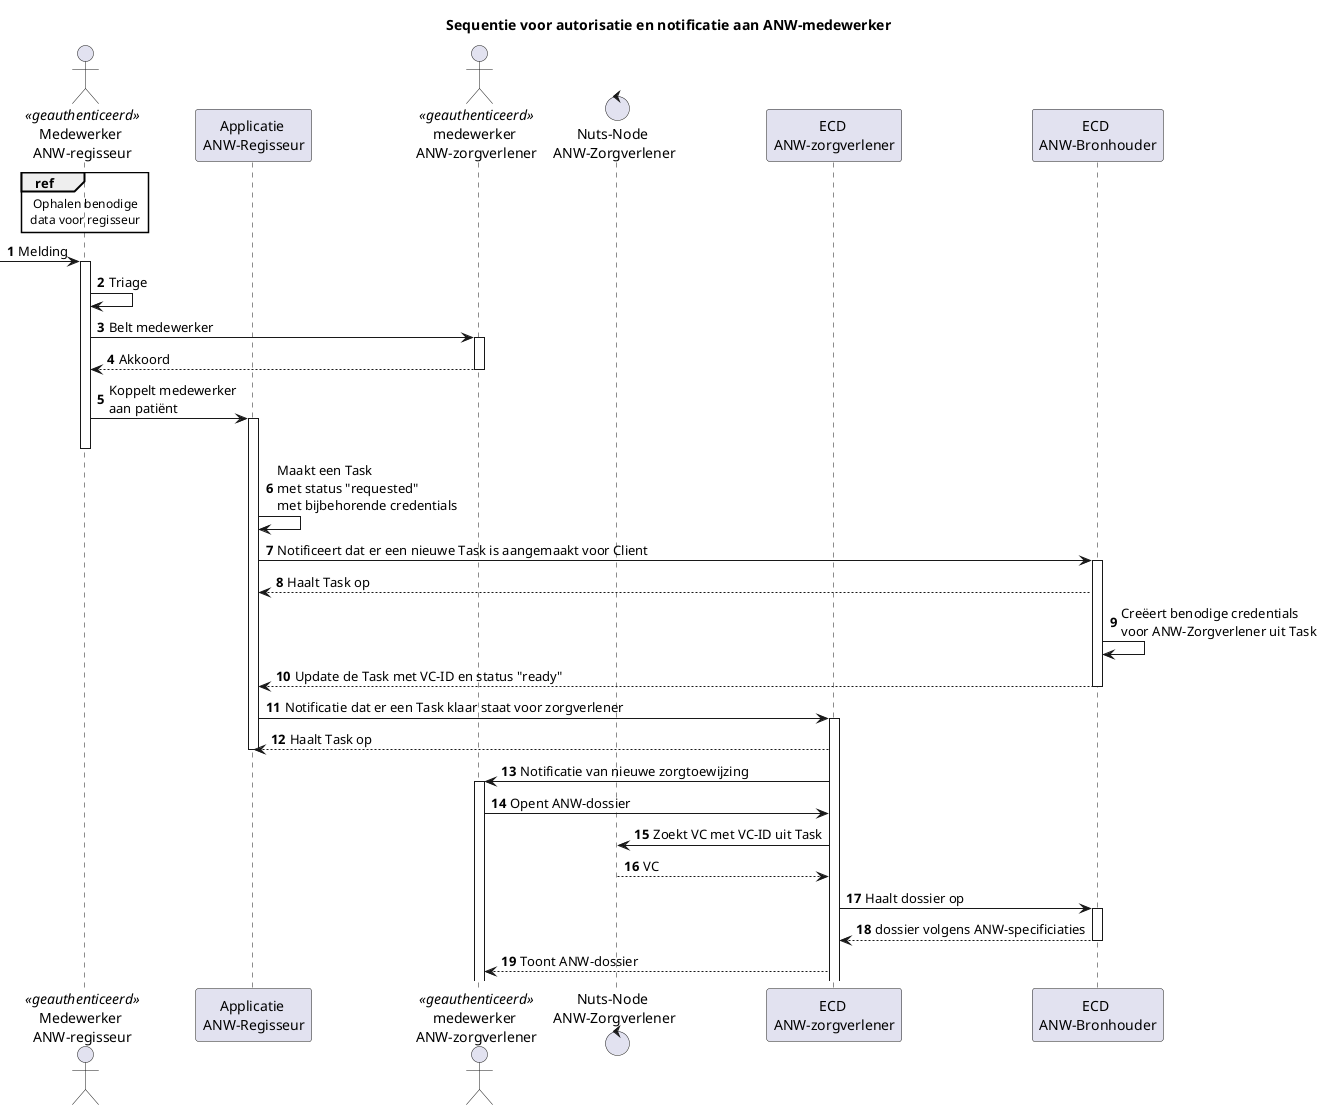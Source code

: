@startuml
'https://plantuml.com/sequence-diagram

title Sequentie voor autorisatie en notificatie aan ANW-medewerker

autonumber
actor ZMWANW as "Medewerker \nANW-regisseur"<<geauthenticeerd>>
participant ANWSystem as "Applicatie \nANW-Regisseur"
actor ANWEmpl as "medewerker \nANW-zorgverlener"<<geauthenticeerd>>
control nNodeB as "Nuts-Node \nANW-Zorgverlener"
participant VVTA as "ECD \nANW-zorgverlener"
participant VVTB as "ECD \nANW-Bronhouder"

ref over ZMWANW:Ophalen benodige\ndata voor regisseur
-> ZMWANW ++: Melding
ZMWANW -> ZMWANW: Triage
ZMWANW -> ANWEmpl ++: Belt medewerker
return Akkoord
ZMWANW -> ANWSystem++: Koppelt medewerker\naan patiënt
ZMWANW --
ANWSystem -> ANWSystem : Maakt een Task \nmet status "requested" \nmet bijbehorende credentials
ANWSystem -> VVTB++: Notificeert dat er een nieuwe Task is aangemaakt voor Client
VVTB --> ANWSystem: Haalt Task op
VVTB -> VVTB: Creëert benodige credentials \nvoor ANW-Zorgverlener uit Task
VVTB --> ANWSystem --: Update de Task met VC-ID en status "ready"
ANWSystem -> VVTA ++: Notificatie dat er een Task klaar staat voor zorgverlener
VVTA --> ANWSystem: Haalt Task op
ANWSystem --
VVTA -> ANWEmpl ++: Notificatie van nieuwe zorgtoewijzing

ANWEmpl -> VVTA: Opent ANW-dossier
VVTA -> nNodeB: Zoekt VC met VC-ID uit Task
nNodeB --> VVTA: VC
VVTA -> VVTB ++: Haalt dossier op
return dossier volgens ANW-specificiaties
VVTA --> ANWEmpl: Toont ANW-dossier

@enduml